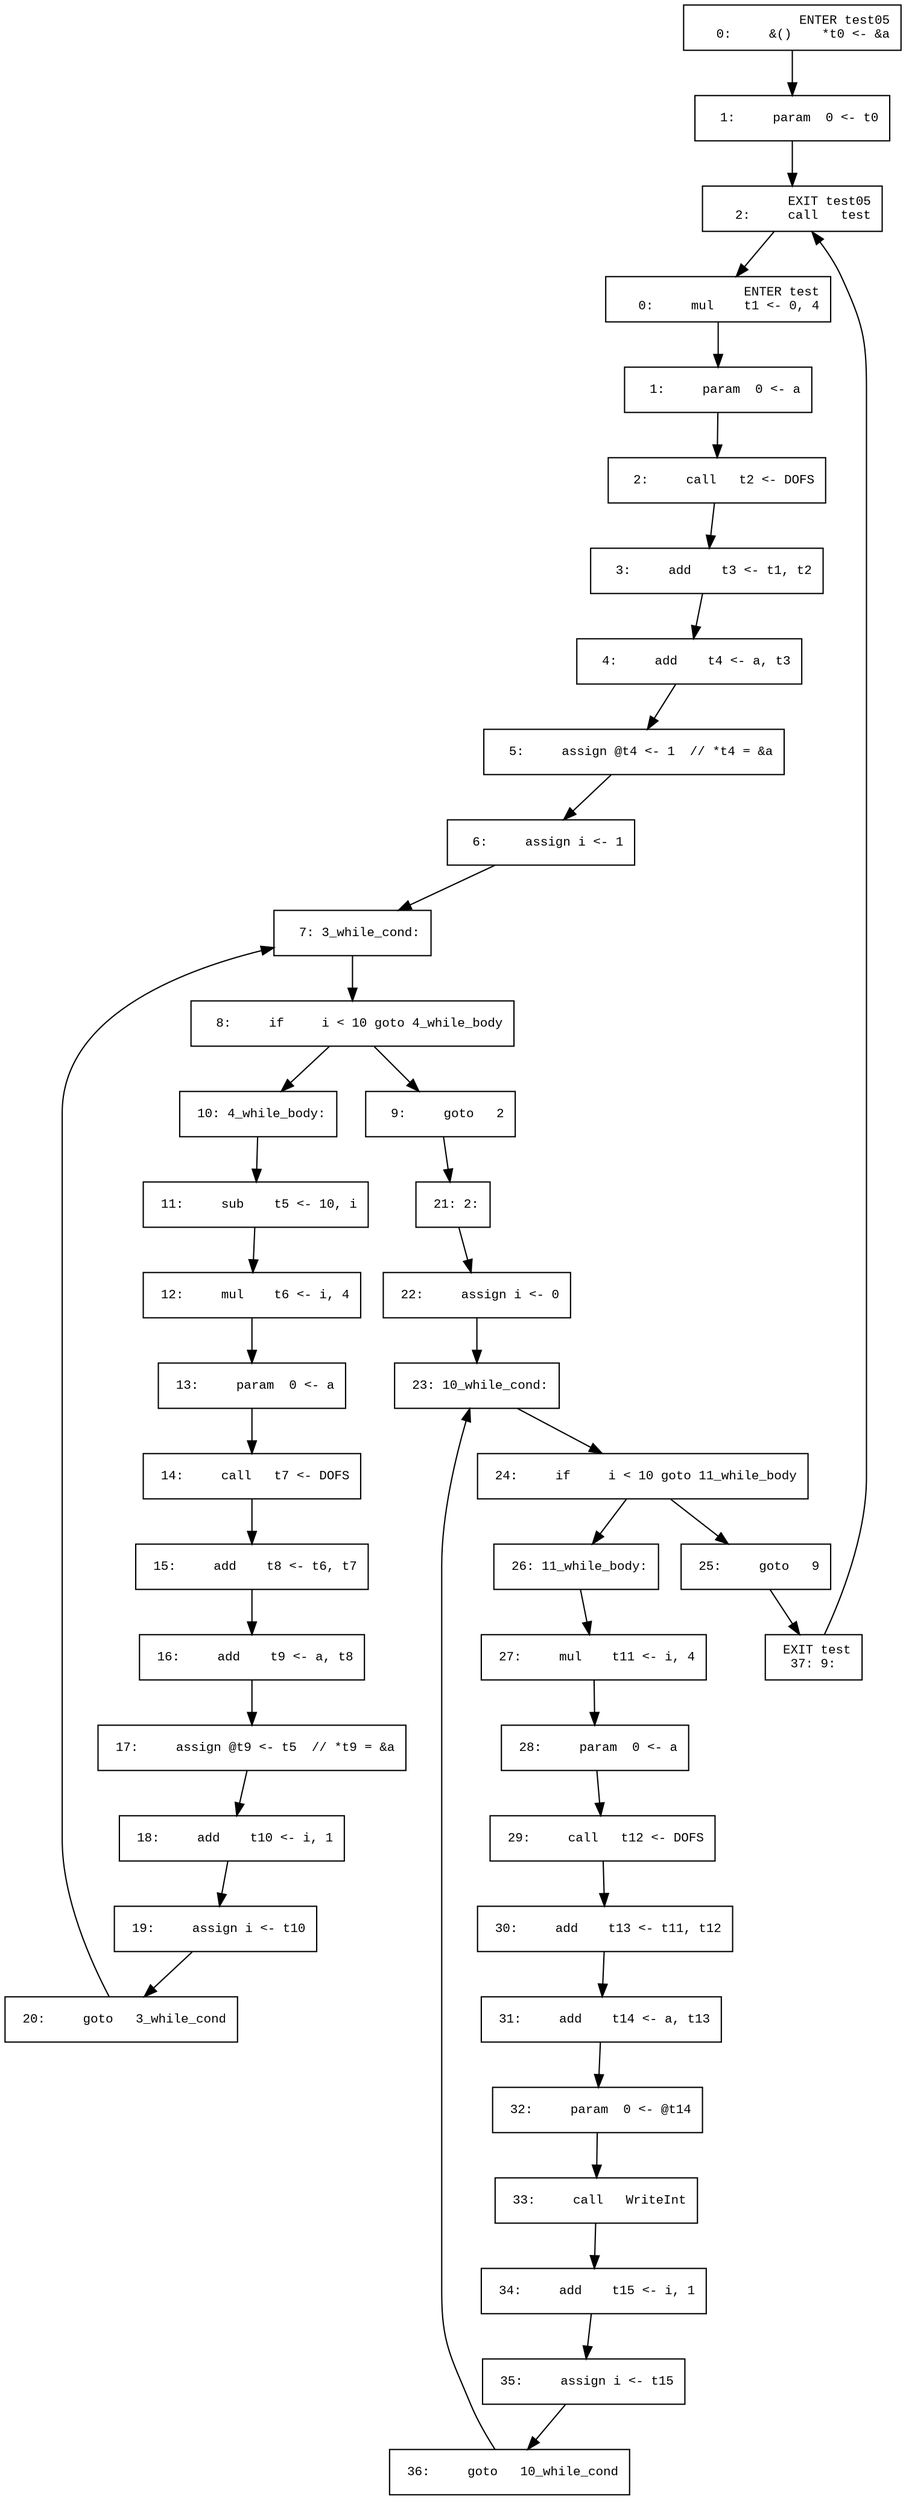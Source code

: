 digraph CfgInterProc {
  graph [fontname="Times New Roman",fontsize=10];
  node  [fontname="Courier New",fontsize=10];
  edge  [fontname="Times New Roman",fontsize=10];
// scope 'test05'
node0 [label=" ENTER test05\r   0:     &()    *t0 <- &a\l",shape=box];
node0 -> node1;
node1 [label="  1:     param  0 <- t0\l",shape=box];
node1 -> node2;
node2 [label=" EXIT test05\r   2:     call   test\l",shape=box];
node2 -> node3;
// scope 'test'
node3 [label=" ENTER test\r   0:     mul    t1 <- 0, 4\l",shape=box];
node3 -> node4;
node4 [label="  1:     param  0 <- a\l",shape=box];
node4 -> node5;
node5 [label="  2:     call   t2 <- DOFS\l",shape=box];
node5 -> node6;
node6 [label="  3:     add    t3 <- t1, t2\l",shape=box];
node6 -> node7;
node7 [label="  4:     add    t4 <- a, t3\l",shape=box];
node7 -> node8;
node8 [label="  5:     assign @t4 <- 1  // *t4 = &a\l",shape=box];
node8 -> node9;
node9 [label="  6:     assign i <- 1\l",shape=box];
node9 -> node10;
node10 [label="  7: 3_while_cond:\l",shape=box];
node10 -> node11;
node11 [label="  8:     if     i < 10 goto 4_while_body\l",shape=box];
node11 -> node13;
node11 -> node12;
node12 [label="  9:     goto   2\l",shape=box];
node12 -> node24;
node13 [label=" 10: 4_while_body:\l",shape=box];
node13 -> node14;
node14 [label=" 11:     sub    t5 <- 10, i\l",shape=box];
node14 -> node15;
node15 [label=" 12:     mul    t6 <- i, 4\l",shape=box];
node15 -> node16;
node16 [label=" 13:     param  0 <- a\l",shape=box];
node16 -> node17;
node17 [label=" 14:     call   t7 <- DOFS\l",shape=box];
node17 -> node18;
node18 [label=" 15:     add    t8 <- t6, t7\l",shape=box];
node18 -> node19;
node19 [label=" 16:     add    t9 <- a, t8\l",shape=box];
node19 -> node20;
node20 [label=" 17:     assign @t9 <- t5  // *t9 = &a\l",shape=box];
node20 -> node21;
node21 [label=" 18:     add    t10 <- i, 1\l",shape=box];
node21 -> node22;
node22 [label=" 19:     assign i <- t10\l",shape=box];
node22 -> node23;
node23 [label=" 20:     goto   3_while_cond\l",shape=box];
node23 -> node10;
node24 [label=" 21: 2:\l",shape=box];
node24 -> node25;
node25 [label=" 22:     assign i <- 0\l",shape=box];
node25 -> node26;
node26 [label=" 23: 10_while_cond:\l",shape=box];
node26 -> node27;
node27 [label=" 24:     if     i < 10 goto 11_while_body\l",shape=box];
node27 -> node29;
node27 -> node28;
node28 [label=" 25:     goto   9\l",shape=box];
node28 -> node40;
node29 [label=" 26: 11_while_body:\l",shape=box];
node29 -> node30;
node30 [label=" 27:     mul    t11 <- i, 4\l",shape=box];
node30 -> node31;
node31 [label=" 28:     param  0 <- a\l",shape=box];
node31 -> node32;
node32 [label=" 29:     call   t12 <- DOFS\l",shape=box];
node32 -> node33;
node33 [label=" 30:     add    t13 <- t11, t12\l",shape=box];
node33 -> node34;
node34 [label=" 31:     add    t14 <- a, t13\l",shape=box];
node34 -> node35;
node35 [label=" 32:     param  0 <- @t14\l",shape=box];
node35 -> node36;
node36 [label=" 33:     call   WriteInt\l",shape=box];
node36 -> node37;
node37 [label=" 34:     add    t15 <- i, 1\l",shape=box];
node37 -> node38;
node38 [label=" 35:     assign i <- t15\l",shape=box];
node38 -> node39;
node39 [label=" 36:     goto   10_while_cond\l",shape=box];
node39 -> node26;
node40 [label=" EXIT test\r  37: 9:\l",shape=box];
node40 -> node2;
}
